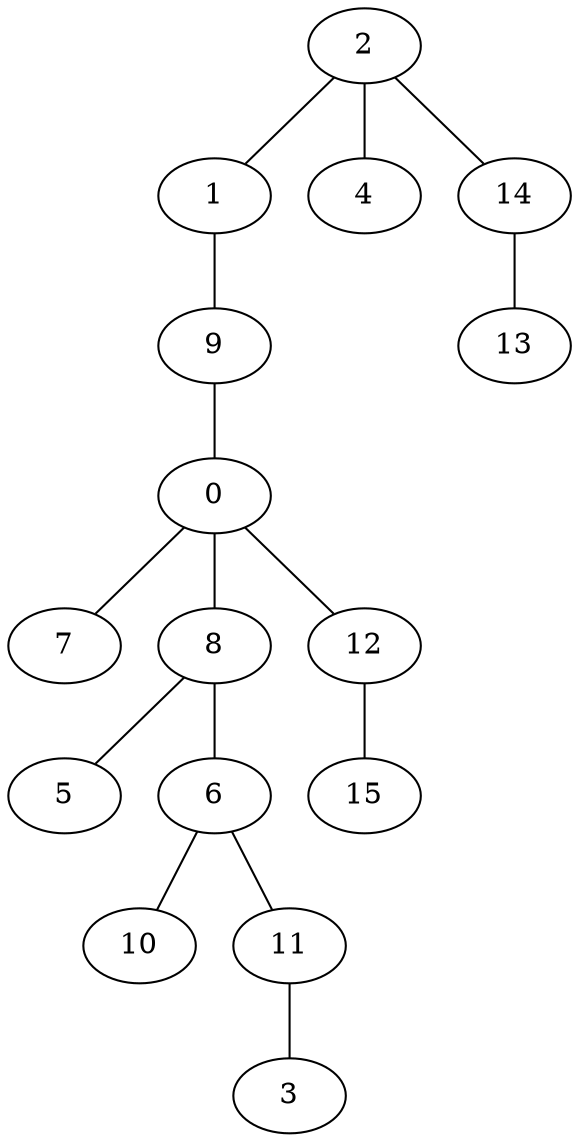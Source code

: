 strict graph "" {
	2 -- 1;
	2 -- 4;
	2 -- 14;
	1 -- 9;
	14 -- 13;
	9 -- 0;
	0 -- 7;
	0 -- 8;
	0 -- 12;
	8 -- 5;
	8 -- 6;
	12 -- 15;
	6 -- 10;
	6 -- 11;
	11 -- 3;
}
